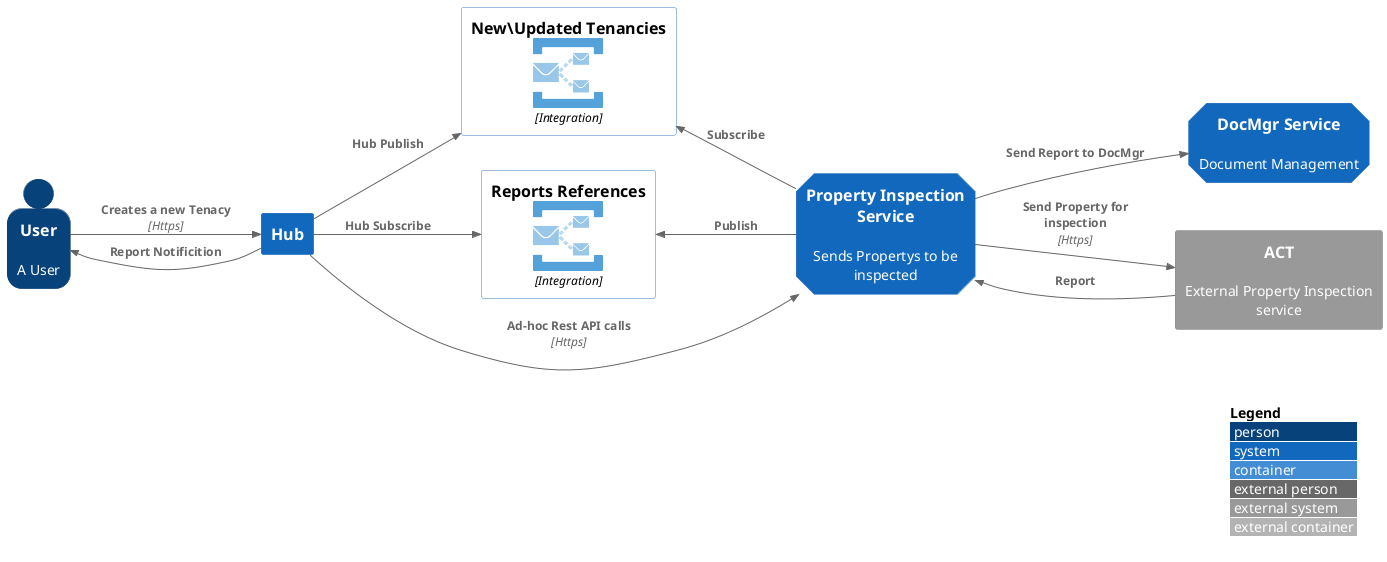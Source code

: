 @startuml BusinessContext
!include <C4/C4_Container>
!include <azure/AzureCommon>
!include <azure/Integration/AzureServiceBusTopic>

LAYOUT_WITH_LEGEND()
LAYOUT_LEFT_RIGHT()
AddElementTag("microService", $shape=EightSidedShape(), $fontColor="white", $legendText="micro service\neight sided")
AddElementTag("storage", $shape=RoundedBoxShape(), $fontColor="white")

SHOW_PERSON_OUTLINE()
Person( user, User, "A User")
System(hub, "Hub") 
AzureServiceBusTopic(to, "New\Updated Tenancies", "Integration")
AzureServiceBusTopic(from, "Reports References", "Integration")
System(app, "Property Inspection Service", "Sends Propertys to be inspected", $tags = "microService")  
System(doc, "DocMgr Service", "Document Management", $tags = "microService")
System_Ext(svc, "ACT", "External Property Inspection service")

Rel(user, hub, "Creates a new Tenacy", "Https")
Rel(hub, to, "Hub Publish")
Rel(hub, from, "Hub Subscribe")
Rel_U(app, from, "Publish")
Rel_U(app, to, "Subscribe")

Rel(hub, app, "Ad-hoc Rest API calls", "Https")
Rel(app, svc, "Send Property for inspection", "Https")
Rel(app, doc, "Send Report to DocMgr")
Rel(svc, app, "Report")

Rel_U(hub, user, "Report Notificition")

@enduml